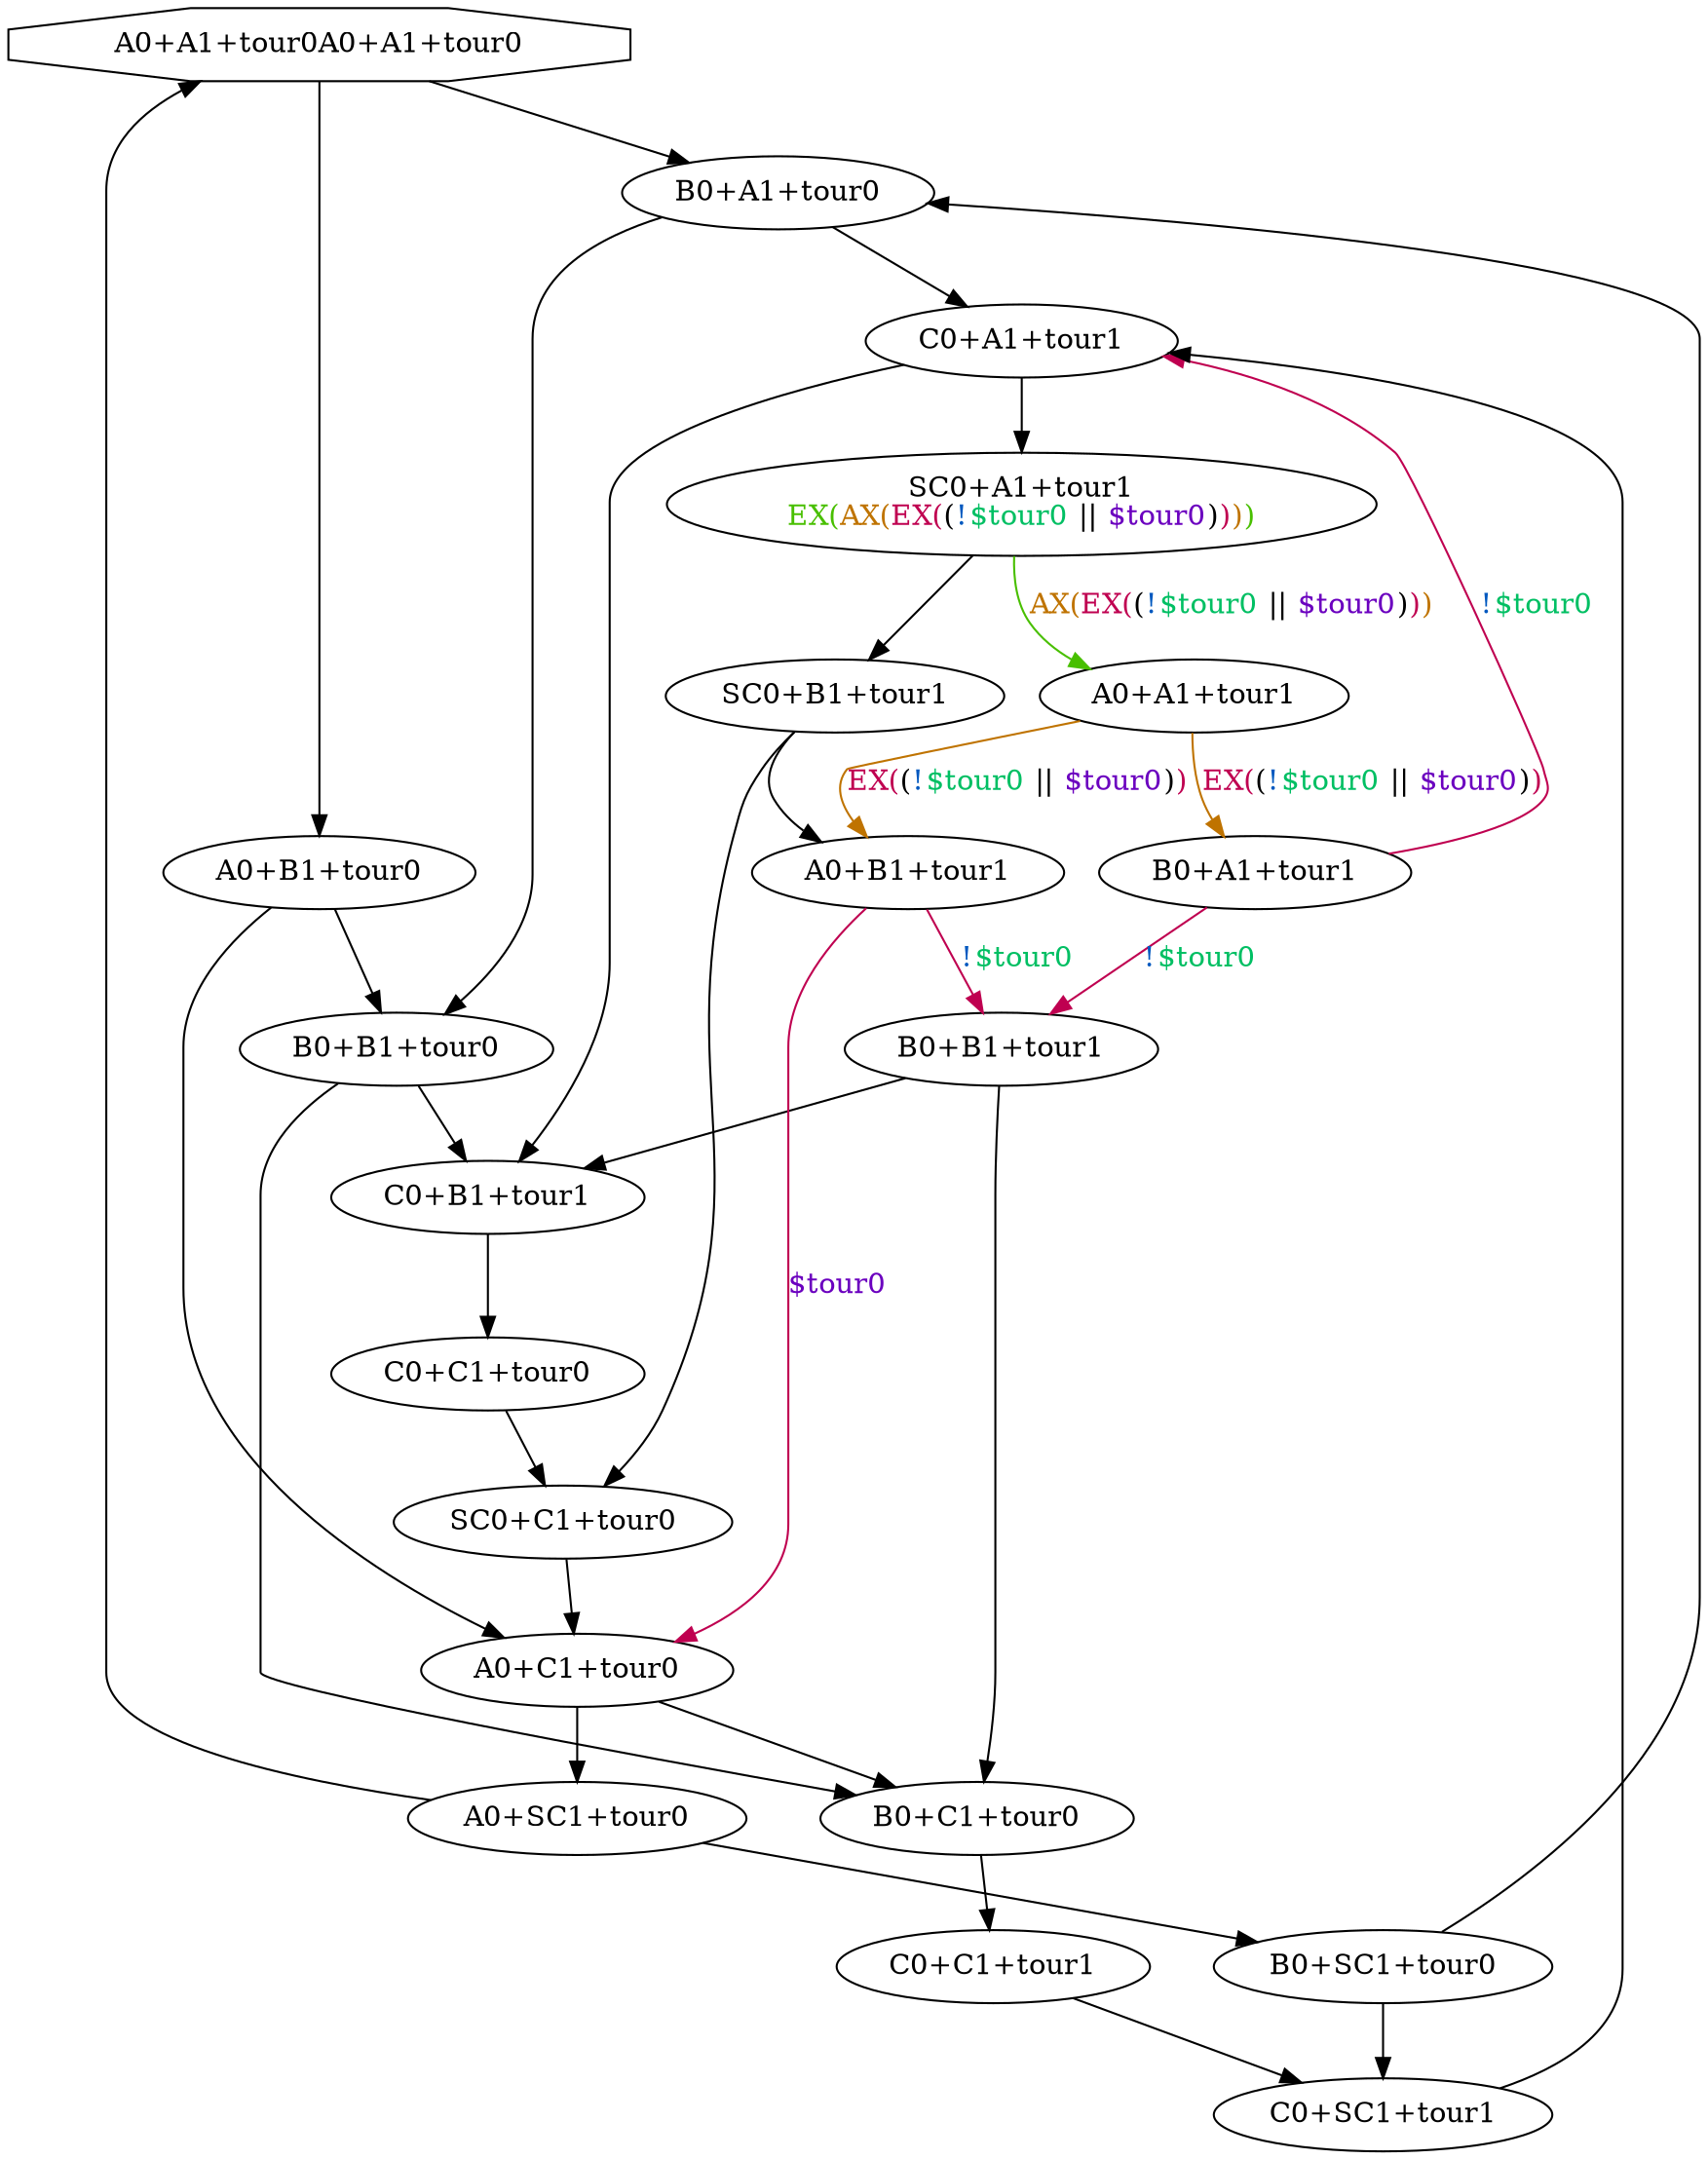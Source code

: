 digraph system {
N0 [label=<A0+A1+tour0A0+A1+tour0>,shape=octagon]
N1 [label=<B0+A1+tour0>]
N2 [label=<C0+A1+tour1>]
N3 [label=<SC0+A1+tour1<BR/><FONT COLOR="0.2699999 1 0.75">EX(<FONT COLOR="0.099999905 1 0.75">AX(<FONT COLOR="0.92999995 1 0.75">EX(<FONT COLOR="black">(<FONT COLOR="0.5899999 1 0.75">!<FONT COLOR="0.41999993 1 0.75">$tour0</FONT></FONT> || <FONT COLOR="0.75999993 1 0.75">$tour0</FONT>)</FONT>)</FONT>)</FONT>)</FONT>>]
N4 [label=<A0+A1+tour1>]
N5 [label=<B0+A1+tour1>]
N6 [label=<B0+B1+tour1>]
N7 [label=<C0+B1+tour1>]
N8 [label=<C0+C1+tour0>]
N9 [label=<SC0+C1+tour0>]
N10 [label=<A0+C1+tour0>]
N11 [label=<B0+C1+tour0>]
N12 [label=<C0+C1+tour1>]
N13 [label=<C0+SC1+tour1>]
N14 [label=<A0+SC1+tour0>]
N15 [label=<B0+SC1+tour0>]
N16 [label=<A0+B1+tour1>]
N17 [label=<SC0+B1+tour1>]
N18 [label=<B0+B1+tour0>]
N19 [label=<A0+B1+tour0>]
N0 -> N1
N0 -> N19
N1 -> N2
N1 -> N18
N2 -> N3
N2 -> N7
N3 -> N17
N6 -> N7
N6 -> N11
N7 -> N8
N8 -> N9
N9 -> N10
N10 -> N11
N10 -> N14
N11 -> N12
N12 -> N13
N13 -> N2
N14 -> N15
N14 -> N0
N15 -> N13
N15 -> N1
N17 -> N16
N17 -> N9
N18 -> N7
N18 -> N11
N19 -> N18
N19 -> N10
N16 -> N6 [color="0.92999995 1 0.75",label=<<FONT COLOR="0.5899999 1 0.75">!<FONT COLOR="0.41999993 1 0.75">$tour0</FONT></FONT>>]
N3 -> N4 [color="0.2699999 1 0.75",label=<<FONT COLOR="0.099999905 1 0.75">AX(<FONT COLOR="0.92999995 1 0.75">EX(<FONT COLOR="black">(<FONT COLOR="0.5899999 1 0.75">!<FONT COLOR="0.41999993 1 0.75">$tour0</FONT></FONT> || <FONT COLOR="0.75999993 1 0.75">$tour0</FONT>)</FONT>)</FONT>)</FONT>>]
N16 -> N10 [color="0.92999995 1 0.75",label=<<FONT COLOR="0.75999993 1 0.75">$tour0</FONT>>]
N4 -> N5 [color="0.099999905 1 0.75",label=<<FONT COLOR="0.92999995 1 0.75">EX(<FONT COLOR="black">(<FONT COLOR="0.5899999 1 0.75">!<FONT COLOR="0.41999993 1 0.75">$tour0</FONT></FONT> || <FONT COLOR="0.75999993 1 0.75">$tour0</FONT>)</FONT>)</FONT>>]
N5 -> N2 [color="0.92999995 1 0.75",label=<<FONT COLOR="0.5899999 1 0.75">!<FONT COLOR="0.41999993 1 0.75">$tour0</FONT></FONT>>]
N5 -> N6 [color="0.92999995 1 0.75",label=<<FONT COLOR="0.5899999 1 0.75">!<FONT COLOR="0.41999993 1 0.75">$tour0</FONT></FONT>>]
N4 -> N16 [color="0.099999905 1 0.75",label=<<FONT COLOR="0.92999995 1 0.75">EX(<FONT COLOR="black">(<FONT COLOR="0.5899999 1 0.75">!<FONT COLOR="0.41999993 1 0.75">$tour0</FONT></FONT> || <FONT COLOR="0.75999993 1 0.75">$tour0</FONT>)</FONT>)</FONT>>]
}
